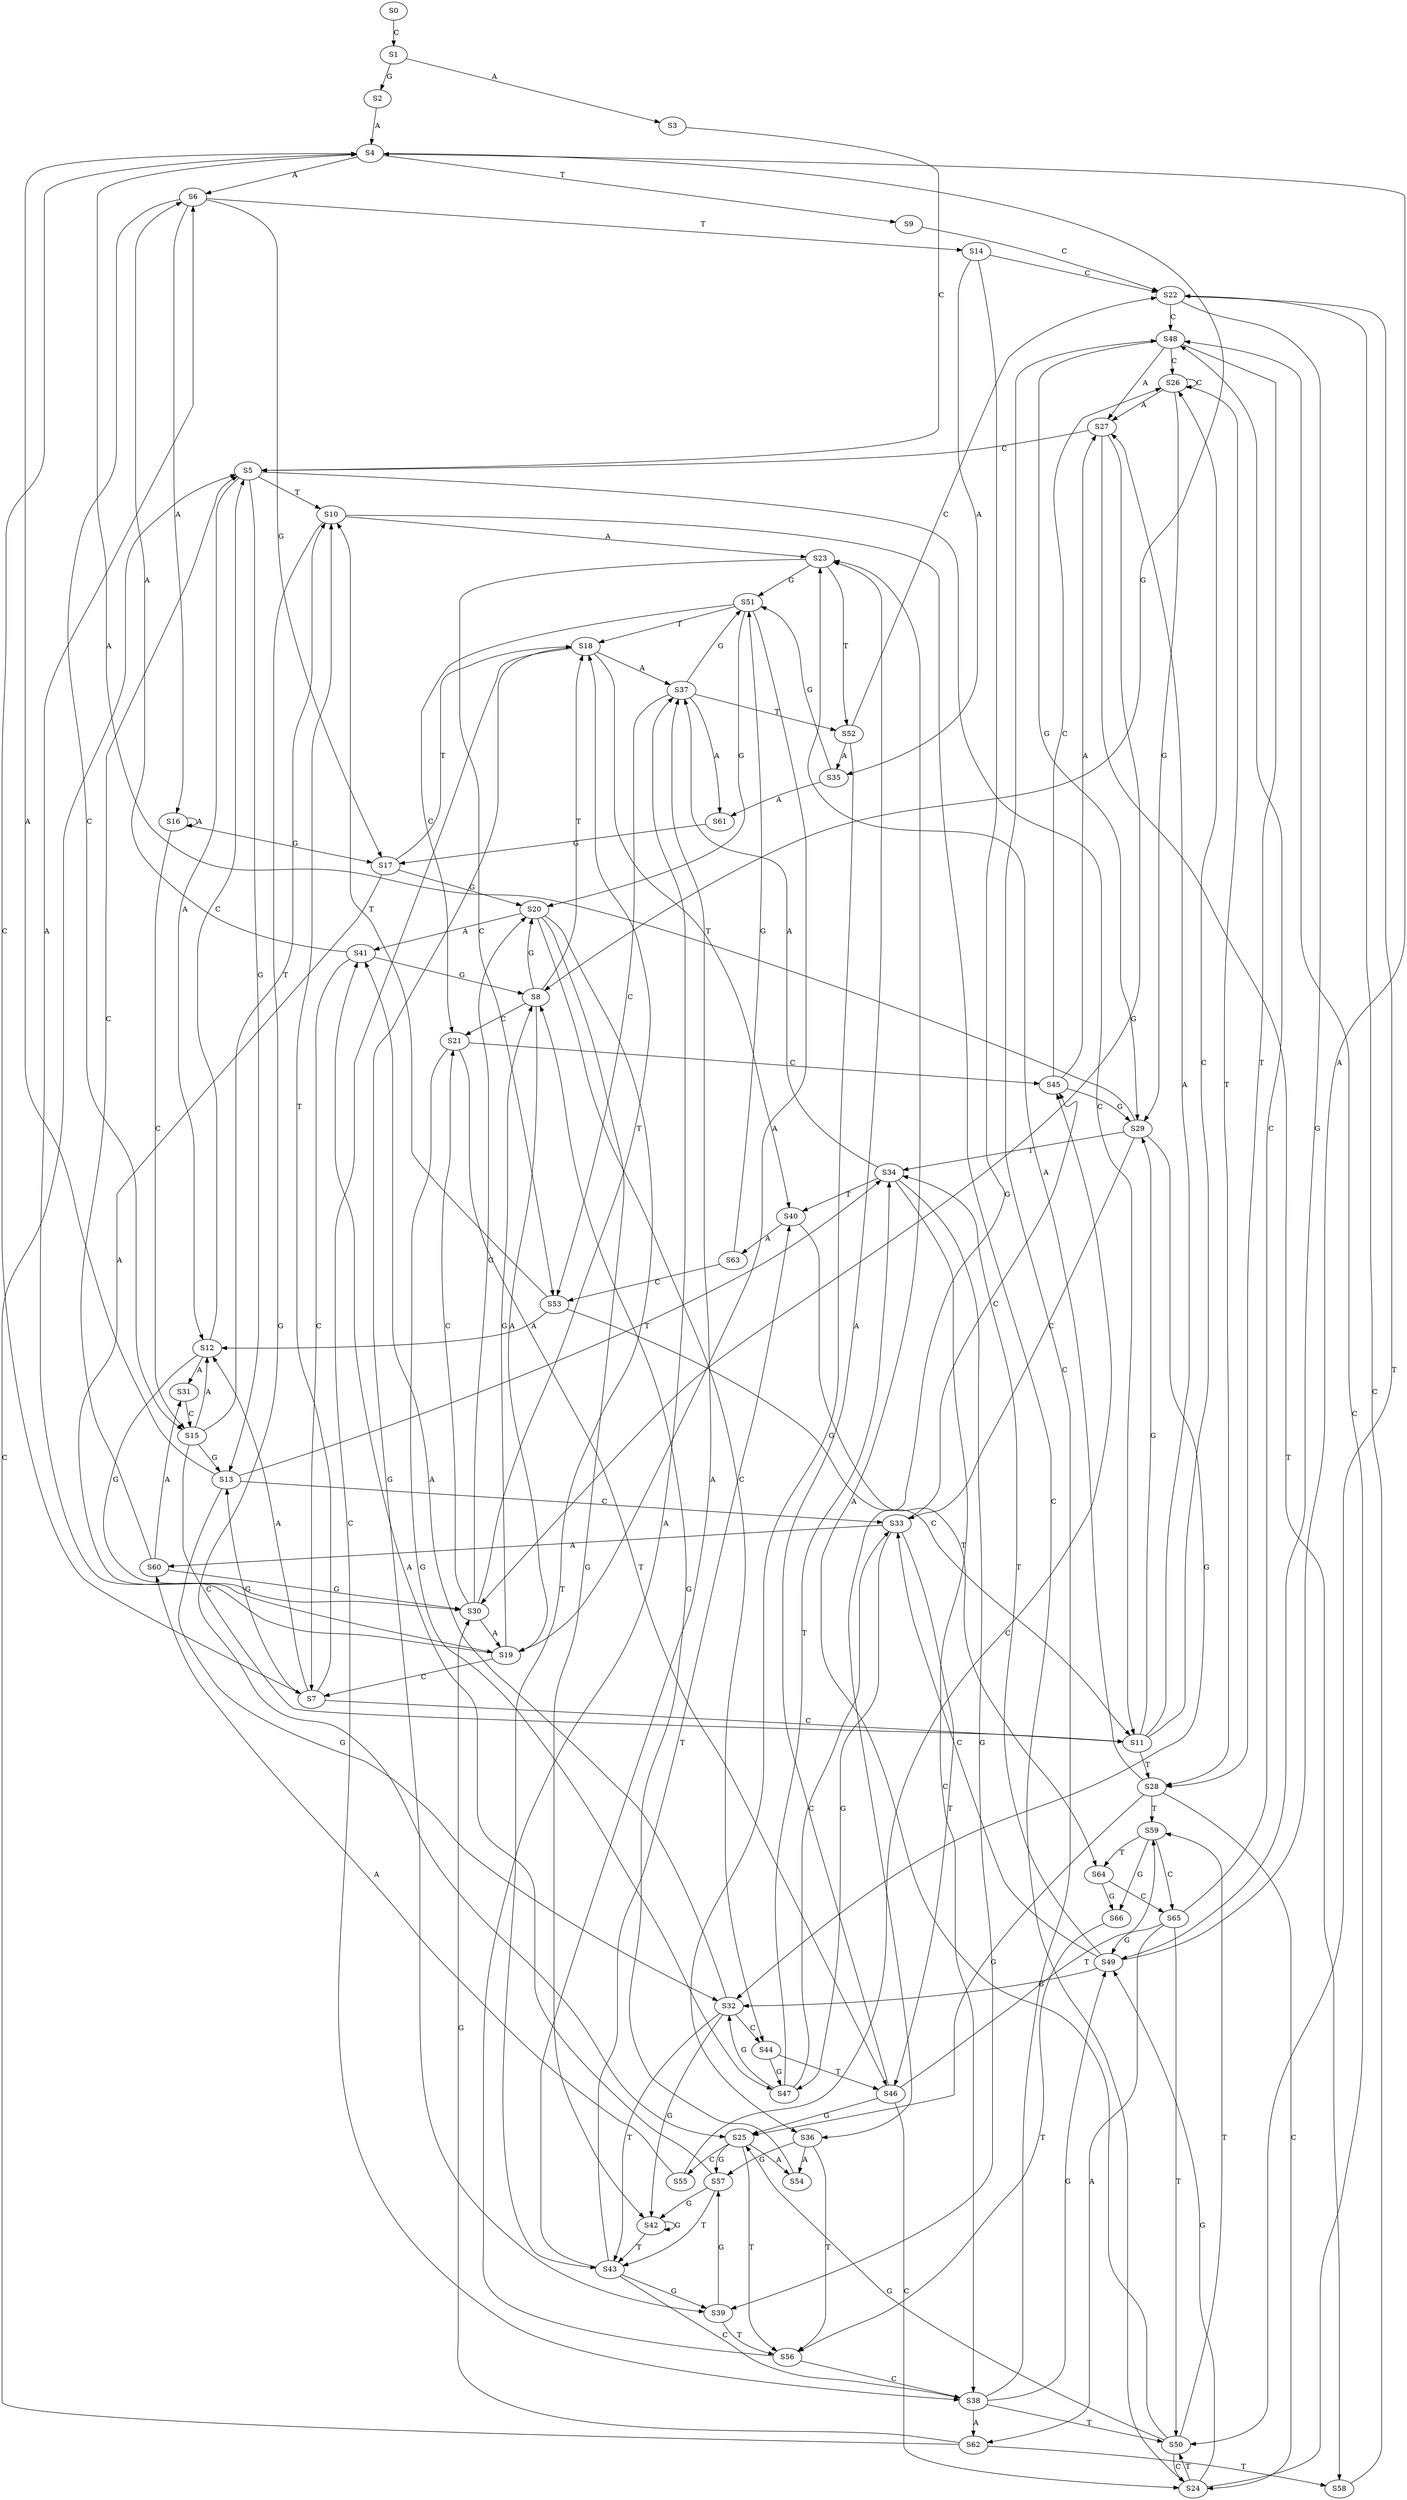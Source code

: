 strict digraph  {
	S0 -> S1 [ label = C ];
	S1 -> S2 [ label = G ];
	S1 -> S3 [ label = A ];
	S2 -> S4 [ label = A ];
	S3 -> S5 [ label = C ];
	S4 -> S6 [ label = A ];
	S4 -> S7 [ label = C ];
	S4 -> S8 [ label = G ];
	S4 -> S9 [ label = T ];
	S5 -> S10 [ label = T ];
	S5 -> S11 [ label = C ];
	S5 -> S12 [ label = A ];
	S5 -> S13 [ label = G ];
	S6 -> S14 [ label = T ];
	S6 -> S15 [ label = C ];
	S6 -> S16 [ label = A ];
	S6 -> S17 [ label = G ];
	S7 -> S10 [ label = T ];
	S7 -> S13 [ label = G ];
	S7 -> S11 [ label = C ];
	S7 -> S12 [ label = A ];
	S8 -> S18 [ label = T ];
	S8 -> S19 [ label = A ];
	S8 -> S20 [ label = G ];
	S8 -> S21 [ label = C ];
	S9 -> S22 [ label = C ];
	S10 -> S23 [ label = A ];
	S10 -> S24 [ label = C ];
	S10 -> S25 [ label = G ];
	S11 -> S26 [ label = C ];
	S11 -> S27 [ label = A ];
	S11 -> S28 [ label = T ];
	S11 -> S29 [ label = G ];
	S12 -> S30 [ label = G ];
	S12 -> S5 [ label = C ];
	S12 -> S31 [ label = A ];
	S13 -> S32 [ label = G ];
	S13 -> S4 [ label = A ];
	S13 -> S33 [ label = C ];
	S13 -> S34 [ label = T ];
	S14 -> S35 [ label = A ];
	S14 -> S22 [ label = C ];
	S14 -> S36 [ label = G ];
	S15 -> S12 [ label = A ];
	S15 -> S11 [ label = C ];
	S15 -> S13 [ label = G ];
	S15 -> S10 [ label = T ];
	S16 -> S17 [ label = G ];
	S16 -> S15 [ label = C ];
	S16 -> S16 [ label = A ];
	S17 -> S18 [ label = T ];
	S17 -> S19 [ label = A ];
	S17 -> S20 [ label = G ];
	S18 -> S37 [ label = A ];
	S18 -> S38 [ label = C ];
	S18 -> S39 [ label = G ];
	S18 -> S40 [ label = T ];
	S19 -> S6 [ label = A ];
	S19 -> S7 [ label = C ];
	S19 -> S8 [ label = G ];
	S20 -> S41 [ label = A ];
	S20 -> S42 [ label = G ];
	S20 -> S43 [ label = T ];
	S20 -> S44 [ label = C ];
	S21 -> S45 [ label = C ];
	S21 -> S46 [ label = T ];
	S21 -> S47 [ label = G ];
	S22 -> S48 [ label = C ];
	S22 -> S49 [ label = G ];
	S22 -> S50 [ label = T ];
	S23 -> S51 [ label = G ];
	S23 -> S52 [ label = T ];
	S23 -> S53 [ label = C ];
	S24 -> S50 [ label = T ];
	S24 -> S49 [ label = G ];
	S24 -> S48 [ label = C ];
	S25 -> S54 [ label = A ];
	S25 -> S55 [ label = C ];
	S25 -> S56 [ label = T ];
	S25 -> S57 [ label = G ];
	S26 -> S29 [ label = G ];
	S26 -> S26 [ label = C ];
	S26 -> S27 [ label = A ];
	S26 -> S28 [ label = T ];
	S27 -> S30 [ label = G ];
	S27 -> S58 [ label = T ];
	S27 -> S5 [ label = C ];
	S28 -> S23 [ label = A ];
	S28 -> S25 [ label = G ];
	S28 -> S24 [ label = C ];
	S28 -> S59 [ label = T ];
	S29 -> S4 [ label = A ];
	S29 -> S32 [ label = G ];
	S29 -> S34 [ label = T ];
	S29 -> S33 [ label = C ];
	S30 -> S20 [ label = G ];
	S30 -> S18 [ label = T ];
	S30 -> S19 [ label = A ];
	S30 -> S21 [ label = C ];
	S31 -> S15 [ label = C ];
	S32 -> S41 [ label = A ];
	S32 -> S42 [ label = G ];
	S32 -> S44 [ label = C ];
	S32 -> S43 [ label = T ];
	S33 -> S47 [ label = G ];
	S33 -> S46 [ label = T ];
	S33 -> S45 [ label = C ];
	S33 -> S60 [ label = A ];
	S34 -> S38 [ label = C ];
	S34 -> S37 [ label = A ];
	S34 -> S39 [ label = G ];
	S34 -> S40 [ label = T ];
	S35 -> S51 [ label = G ];
	S35 -> S61 [ label = A ];
	S36 -> S57 [ label = G ];
	S36 -> S54 [ label = A ];
	S36 -> S56 [ label = T ];
	S37 -> S52 [ label = T ];
	S37 -> S51 [ label = G ];
	S37 -> S61 [ label = A ];
	S37 -> S53 [ label = C ];
	S38 -> S50 [ label = T ];
	S38 -> S49 [ label = G ];
	S38 -> S62 [ label = A ];
	S38 -> S48 [ label = C ];
	S39 -> S56 [ label = T ];
	S39 -> S57 [ label = G ];
	S40 -> S63 [ label = A ];
	S40 -> S64 [ label = T ];
	S41 -> S6 [ label = A ];
	S41 -> S7 [ label = C ];
	S41 -> S8 [ label = G ];
	S42 -> S43 [ label = T ];
	S42 -> S42 [ label = G ];
	S43 -> S37 [ label = A ];
	S43 -> S38 [ label = C ];
	S43 -> S39 [ label = G ];
	S43 -> S40 [ label = T ];
	S44 -> S46 [ label = T ];
	S44 -> S47 [ label = G ];
	S45 -> S29 [ label = G ];
	S45 -> S27 [ label = A ];
	S45 -> S26 [ label = C ];
	S46 -> S23 [ label = A ];
	S46 -> S24 [ label = C ];
	S46 -> S59 [ label = T ];
	S46 -> S25 [ label = G ];
	S47 -> S32 [ label = G ];
	S47 -> S33 [ label = C ];
	S47 -> S34 [ label = T ];
	S48 -> S26 [ label = C ];
	S48 -> S27 [ label = A ];
	S48 -> S28 [ label = T ];
	S48 -> S29 [ label = G ];
	S49 -> S32 [ label = G ];
	S49 -> S34 [ label = T ];
	S49 -> S33 [ label = C ];
	S49 -> S4 [ label = A ];
	S50 -> S25 [ label = G ];
	S50 -> S24 [ label = C ];
	S50 -> S23 [ label = A ];
	S50 -> S59 [ label = T ];
	S51 -> S18 [ label = T ];
	S51 -> S19 [ label = A ];
	S51 -> S21 [ label = C ];
	S51 -> S20 [ label = G ];
	S52 -> S22 [ label = C ];
	S52 -> S35 [ label = A ];
	S52 -> S36 [ label = G ];
	S53 -> S11 [ label = C ];
	S53 -> S10 [ label = T ];
	S53 -> S12 [ label = A ];
	S54 -> S8 [ label = G ];
	S55 -> S45 [ label = C ];
	S55 -> S60 [ label = A ];
	S56 -> S38 [ label = C ];
	S56 -> S37 [ label = A ];
	S57 -> S43 [ label = T ];
	S57 -> S42 [ label = G ];
	S57 -> S41 [ label = A ];
	S58 -> S22 [ label = C ];
	S59 -> S65 [ label = C ];
	S59 -> S66 [ label = G ];
	S59 -> S64 [ label = T ];
	S60 -> S30 [ label = G ];
	S60 -> S31 [ label = A ];
	S60 -> S5 [ label = C ];
	S61 -> S17 [ label = G ];
	S62 -> S58 [ label = T ];
	S62 -> S5 [ label = C ];
	S62 -> S30 [ label = G ];
	S63 -> S53 [ label = C ];
	S63 -> S51 [ label = G ];
	S64 -> S66 [ label = G ];
	S64 -> S65 [ label = C ];
	S65 -> S62 [ label = A ];
	S65 -> S50 [ label = T ];
	S65 -> S48 [ label = C ];
	S65 -> S49 [ label = G ];
	S66 -> S56 [ label = T ];
}
